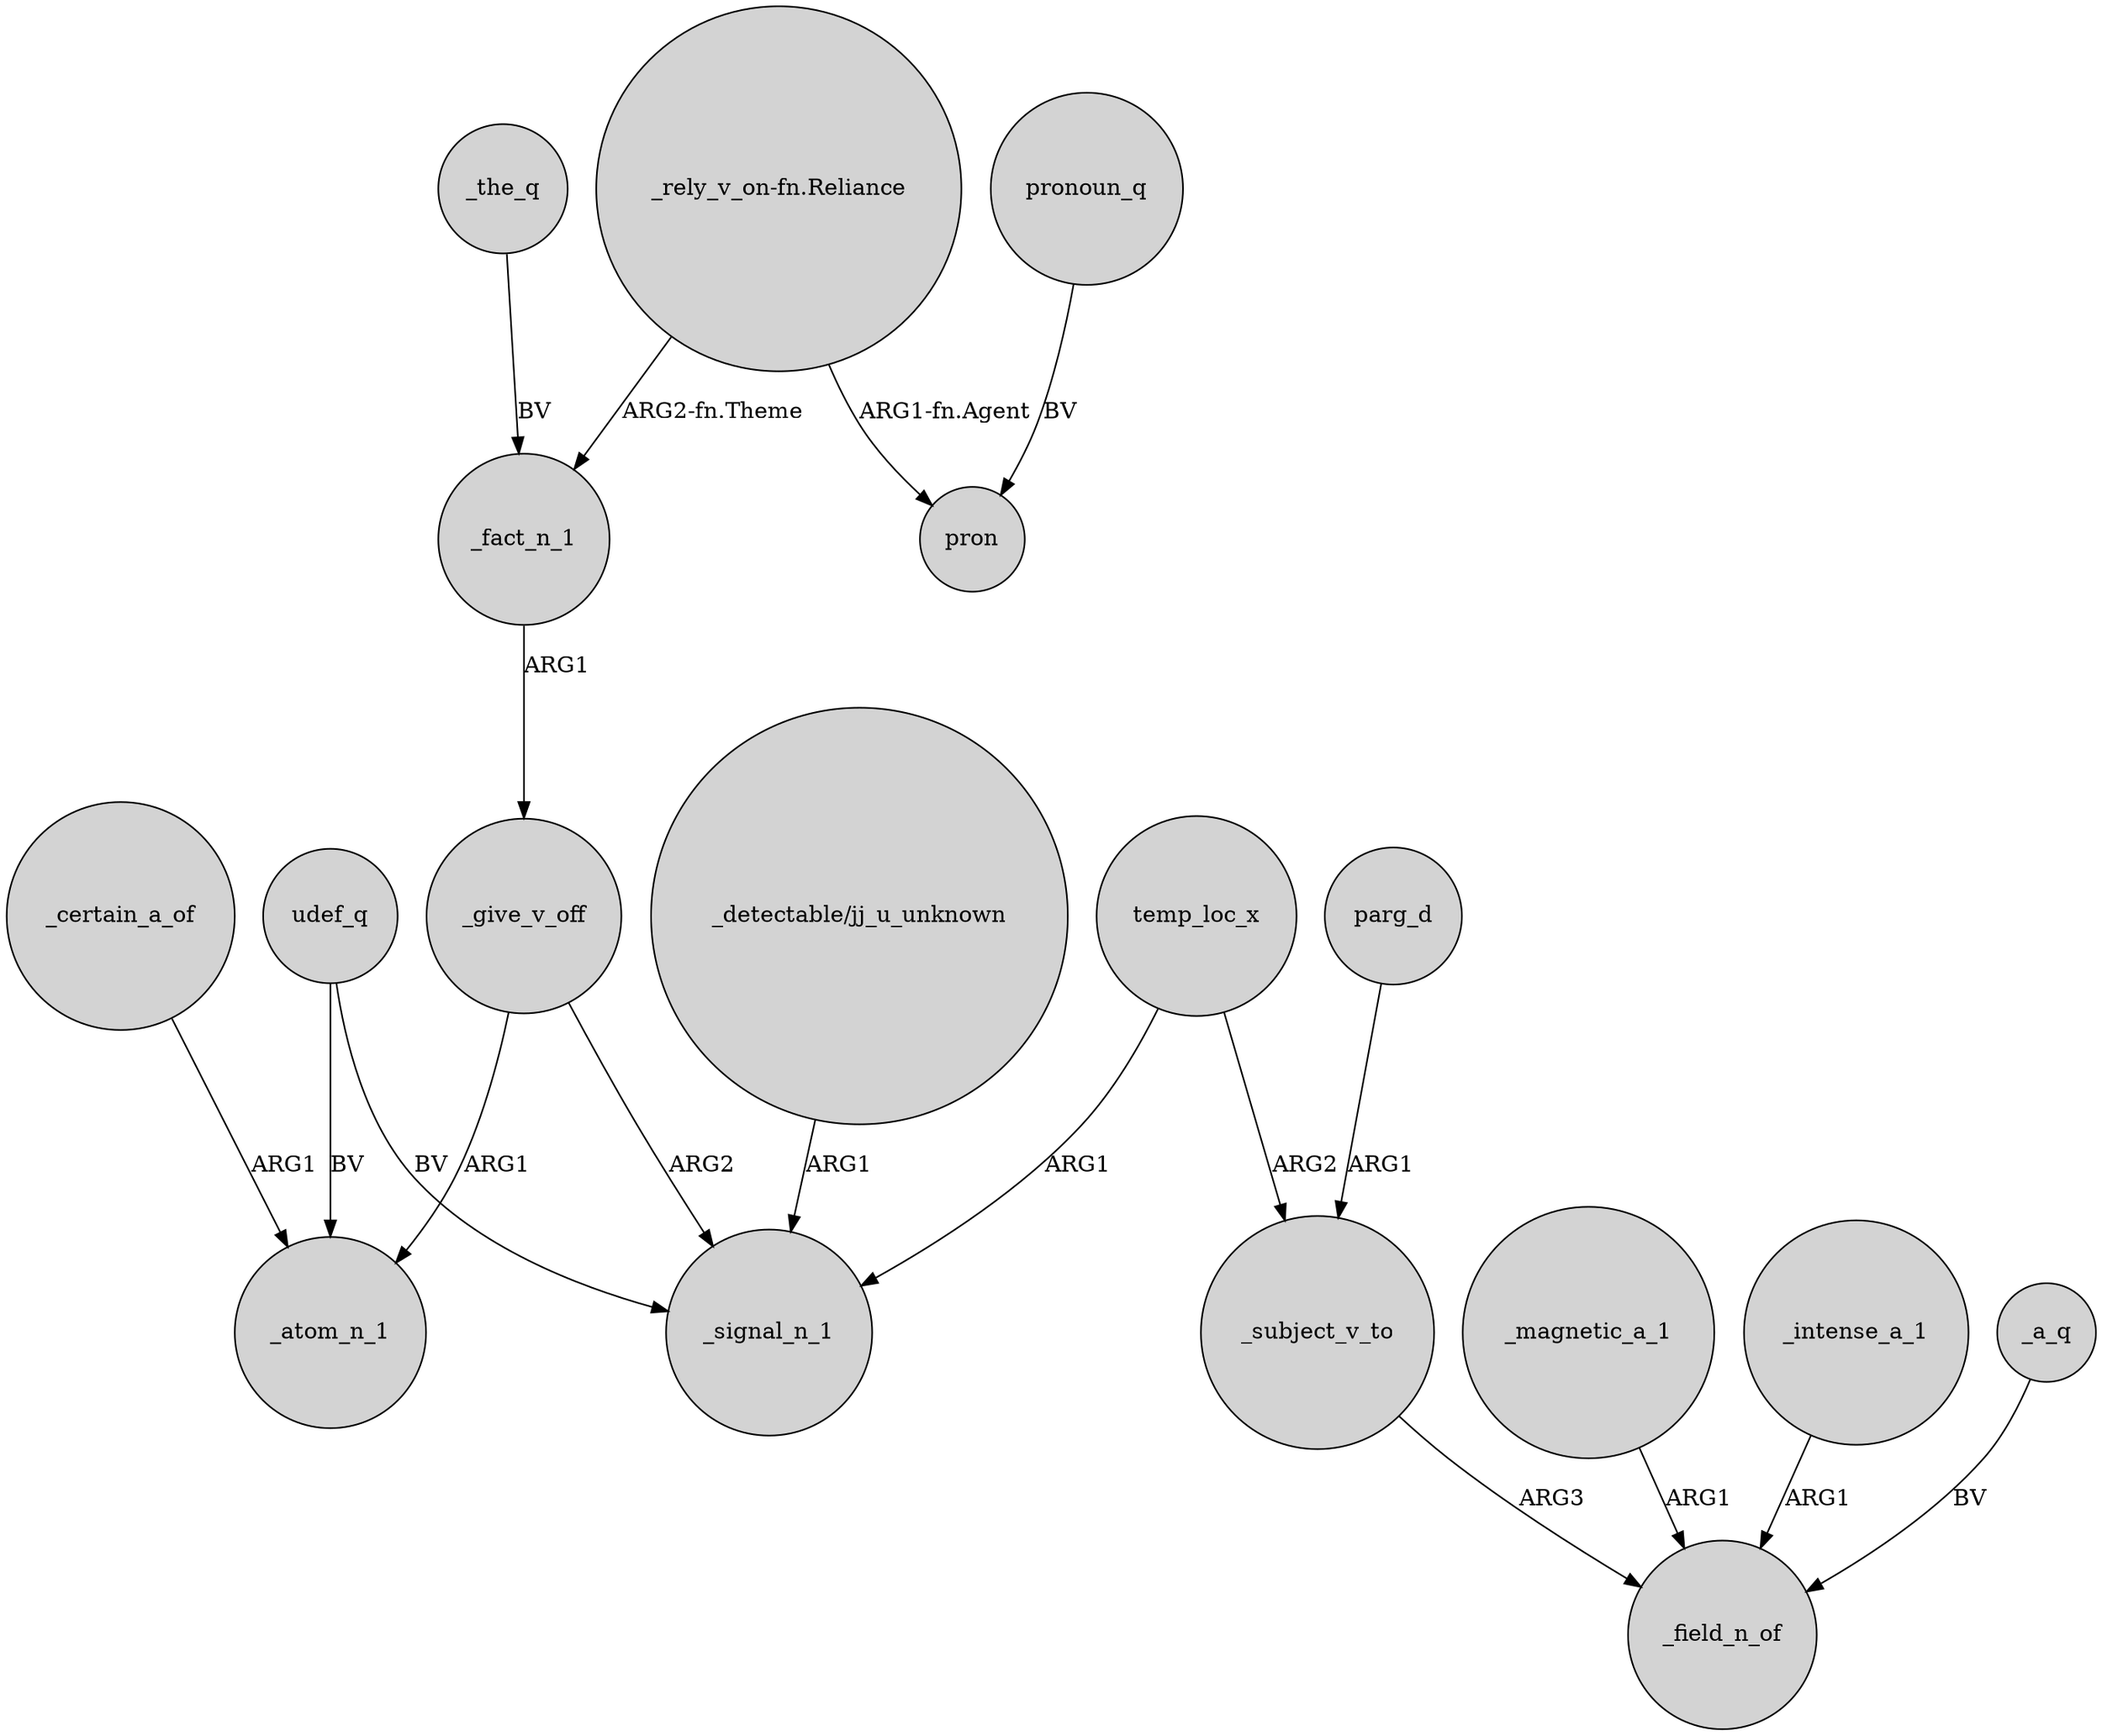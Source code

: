 digraph {
	node [shape=circle style=filled]
	_give_v_off -> _signal_n_1 [label=ARG2]
	udef_q -> _signal_n_1 [label=BV]
	temp_loc_x -> _subject_v_to [label=ARG2]
	_magnetic_a_1 -> _field_n_of [label=ARG1]
	"_rely_v_on-fn.Reliance" -> _fact_n_1 [label="ARG2-fn.Theme"]
	_give_v_off -> _atom_n_1 [label=ARG1]
	"_detectable/jj_u_unknown" -> _signal_n_1 [label=ARG1]
	parg_d -> _subject_v_to [label=ARG1]
	_certain_a_of -> _atom_n_1 [label=ARG1]
	udef_q -> _atom_n_1 [label=BV]
	temp_loc_x -> _signal_n_1 [label=ARG1]
	_subject_v_to -> _field_n_of [label=ARG3]
	_intense_a_1 -> _field_n_of [label=ARG1]
	_fact_n_1 -> _give_v_off [label=ARG1]
	_the_q -> _fact_n_1 [label=BV]
	_a_q -> _field_n_of [label=BV]
	"_rely_v_on-fn.Reliance" -> pron [label="ARG1-fn.Agent"]
	pronoun_q -> pron [label=BV]
}
